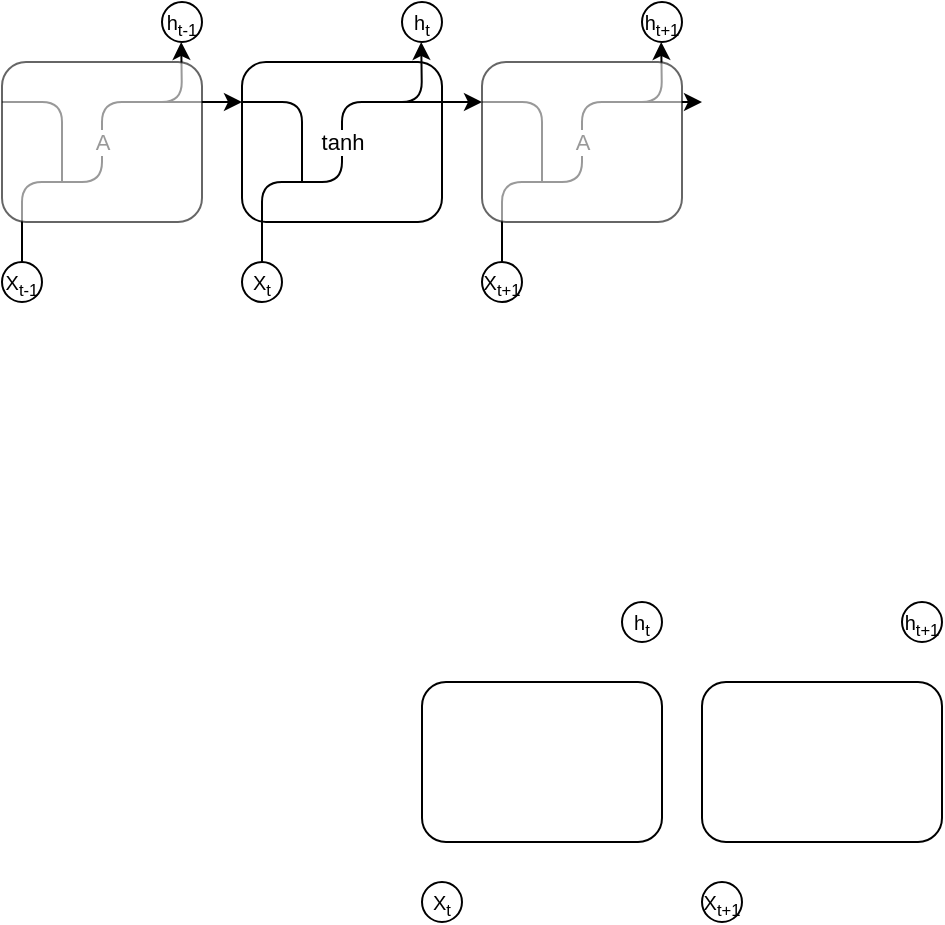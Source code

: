 <mxfile version="24.4.11" type="github">
  <diagram name="第 1 页" id="orEF4y-qbhwABTCdEqji">
    <mxGraphModel dx="659" dy="349" grid="1" gridSize="10" guides="1" tooltips="1" connect="1" arrows="1" fold="1" page="1" pageScale="1" pageWidth="827" pageHeight="1169" math="0" shadow="0">
      <root>
        <mxCell id="0" />
        <mxCell id="1" parent="0" />
        <mxCell id="CypTaMBvUHZM8Jd75lHG-2" value="" style="rounded=1;whiteSpace=wrap;html=1;fillColor=none;" vertex="1" parent="1">
          <mxGeometry x="370" y="390" width="120" height="80" as="geometry" />
        </mxCell>
        <mxCell id="CypTaMBvUHZM8Jd75lHG-3" value="" style="rounded=1;whiteSpace=wrap;html=1;fillColor=none;" vertex="1" parent="1">
          <mxGeometry x="510" y="390" width="120" height="80" as="geometry" />
        </mxCell>
        <mxCell id="CypTaMBvUHZM8Jd75lHG-10" value="" style="endArrow=classic;html=1;rounded=1;fillColor=none;curved=0;entryX=0;entryY=0.25;entryDx=0;entryDy=0;" edge="1" parent="1" target="CypTaMBvUHZM8Jd75lHG-29">
          <mxGeometry width="50" height="50" relative="1" as="geometry">
            <mxPoint x="170" y="180" as="sourcePoint" />
            <mxPoint x="270" y="100" as="targetPoint" />
            <Array as="points">
              <mxPoint x="170" y="140" />
              <mxPoint x="210" y="140" />
              <mxPoint x="210" y="100" />
            </Array>
          </mxGeometry>
        </mxCell>
        <mxCell id="CypTaMBvUHZM8Jd75lHG-13" value="A" style="edgeLabel;html=1;align=center;verticalAlign=middle;resizable=0;points=[];" vertex="1" connectable="0" parent="CypTaMBvUHZM8Jd75lHG-10">
          <mxGeometry x="-0.076" relative="1" as="geometry">
            <mxPoint y="-12" as="offset" />
          </mxGeometry>
        </mxCell>
        <mxCell id="CypTaMBvUHZM8Jd75lHG-4" value="&lt;font style=&quot;font-size: 10px;&quot;&gt;X&lt;sub&gt;t-1&lt;/sub&gt;&lt;/font&gt;" style="ellipse;whiteSpace=wrap;html=1;aspect=fixed;" vertex="1" parent="1">
          <mxGeometry x="160" y="180" width="20" height="20" as="geometry" />
        </mxCell>
        <mxCell id="CypTaMBvUHZM8Jd75lHG-5" value="&lt;font style=&quot;font-size: 10px;&quot;&gt;h&lt;sub&gt;t-1&lt;/sub&gt;&lt;/font&gt;" style="ellipse;whiteSpace=wrap;html=1;aspect=fixed;" vertex="1" parent="1">
          <mxGeometry x="240" y="50" width="20" height="20" as="geometry" />
        </mxCell>
        <mxCell id="CypTaMBvUHZM8Jd75lHG-6" value="&lt;font style=&quot;font-size: 10px;&quot;&gt;h&lt;sub&gt;t&lt;/sub&gt;&lt;/font&gt;" style="ellipse;whiteSpace=wrap;html=1;aspect=fixed;" vertex="1" parent="1">
          <mxGeometry x="470" y="350" width="20" height="20" as="geometry" />
        </mxCell>
        <mxCell id="CypTaMBvUHZM8Jd75lHG-7" value="&lt;font style=&quot;font-size: 10px;&quot;&gt;X&lt;sub&gt;t&lt;/sub&gt;&lt;/font&gt;" style="ellipse;whiteSpace=wrap;html=1;aspect=fixed;" vertex="1" parent="1">
          <mxGeometry x="370" y="490" width="20" height="20" as="geometry" />
        </mxCell>
        <mxCell id="CypTaMBvUHZM8Jd75lHG-8" value="&lt;font style=&quot;font-size: 10px;&quot;&gt;X&lt;sub&gt;t+1&lt;/sub&gt;&lt;/font&gt;" style="ellipse;whiteSpace=wrap;html=1;aspect=fixed;" vertex="1" parent="1">
          <mxGeometry x="510" y="490" width="20" height="20" as="geometry" />
        </mxCell>
        <mxCell id="CypTaMBvUHZM8Jd75lHG-9" value="&lt;font style=&quot;font-size: 10px;&quot;&gt;h&lt;sub&gt;t+1&lt;/sub&gt;&lt;/font&gt;" style="ellipse;whiteSpace=wrap;html=1;aspect=fixed;" vertex="1" parent="1">
          <mxGeometry x="610" y="350" width="20" height="20" as="geometry" />
        </mxCell>
        <mxCell id="CypTaMBvUHZM8Jd75lHG-11" value="" style="endArrow=none;html=1;rounded=1;exitX=0.016;exitY=0.276;exitDx=0;exitDy=0;exitPerimeter=0;curved=0;" edge="1" parent="1">
          <mxGeometry width="50" height="50" relative="1" as="geometry">
            <mxPoint x="160.0" y="100.0" as="sourcePoint" />
            <mxPoint x="190" y="140" as="targetPoint" />
            <Array as="points">
              <mxPoint x="190" y="100" />
            </Array>
          </mxGeometry>
        </mxCell>
        <mxCell id="CypTaMBvUHZM8Jd75lHG-14" value="" style="endArrow=classic;html=1;rounded=1;curved=0;" edge="1" parent="1">
          <mxGeometry width="50" height="50" relative="1" as="geometry">
            <mxPoint x="220" y="100" as="sourcePoint" />
            <mxPoint x="249.6" y="70" as="targetPoint" />
            <Array as="points">
              <mxPoint x="250" y="100" />
            </Array>
          </mxGeometry>
        </mxCell>
        <mxCell id="CypTaMBvUHZM8Jd75lHG-29" value="" style="rounded=1;whiteSpace=wrap;html=1;fillColor=none;" vertex="1" parent="1">
          <mxGeometry x="280" y="80" width="100" height="80" as="geometry" />
        </mxCell>
        <mxCell id="CypTaMBvUHZM8Jd75lHG-30" value="" style="endArrow=classic;html=1;rounded=1;fillColor=none;curved=0;entryX=0;entryY=0.25;entryDx=0;entryDy=0;" edge="1" parent="1" target="CypTaMBvUHZM8Jd75lHG-36">
          <mxGeometry width="50" height="50" relative="1" as="geometry">
            <mxPoint x="290" y="180" as="sourcePoint" />
            <mxPoint x="390" y="100" as="targetPoint" />
            <Array as="points">
              <mxPoint x="290" y="140" />
              <mxPoint x="330" y="140" />
              <mxPoint x="330" y="100" />
            </Array>
          </mxGeometry>
        </mxCell>
        <mxCell id="CypTaMBvUHZM8Jd75lHG-31" value="tanh" style="edgeLabel;html=1;align=center;verticalAlign=middle;resizable=0;points=[];" vertex="1" connectable="0" parent="CypTaMBvUHZM8Jd75lHG-30">
          <mxGeometry x="-0.076" relative="1" as="geometry">
            <mxPoint y="-12" as="offset" />
          </mxGeometry>
        </mxCell>
        <mxCell id="CypTaMBvUHZM8Jd75lHG-32" value="&lt;font style=&quot;font-size: 10px;&quot;&gt;X&lt;sub&gt;t&lt;/sub&gt;&lt;/font&gt;" style="ellipse;whiteSpace=wrap;html=1;aspect=fixed;" vertex="1" parent="1">
          <mxGeometry x="280" y="180" width="20" height="20" as="geometry" />
        </mxCell>
        <mxCell id="CypTaMBvUHZM8Jd75lHG-33" value="&lt;font style=&quot;font-size: 10px;&quot;&gt;h&lt;sub&gt;t&lt;/sub&gt;&lt;/font&gt;" style="ellipse;whiteSpace=wrap;html=1;aspect=fixed;" vertex="1" parent="1">
          <mxGeometry x="360" y="50" width="20" height="20" as="geometry" />
        </mxCell>
        <mxCell id="CypTaMBvUHZM8Jd75lHG-34" value="" style="endArrow=none;html=1;rounded=1;exitX=0.016;exitY=0.276;exitDx=0;exitDy=0;exitPerimeter=0;curved=0;" edge="1" parent="1">
          <mxGeometry width="50" height="50" relative="1" as="geometry">
            <mxPoint x="280.0" y="100" as="sourcePoint" />
            <mxPoint x="310" y="140" as="targetPoint" />
            <Array as="points">
              <mxPoint x="310" y="100" />
            </Array>
          </mxGeometry>
        </mxCell>
        <mxCell id="CypTaMBvUHZM8Jd75lHG-35" value="" style="endArrow=classic;html=1;rounded=1;curved=0;" edge="1" parent="1">
          <mxGeometry width="50" height="50" relative="1" as="geometry">
            <mxPoint x="340" y="100" as="sourcePoint" />
            <mxPoint x="369.6" y="70" as="targetPoint" />
            <Array as="points">
              <mxPoint x="370" y="100" />
            </Array>
          </mxGeometry>
        </mxCell>
        <mxCell id="CypTaMBvUHZM8Jd75lHG-37" value="" style="endArrow=classic;html=1;rounded=1;fillColor=none;curved=0;" edge="1" parent="1">
          <mxGeometry width="50" height="50" relative="1" as="geometry">
            <mxPoint x="410" y="180" as="sourcePoint" />
            <mxPoint x="510" y="100" as="targetPoint" />
            <Array as="points">
              <mxPoint x="410" y="140" />
              <mxPoint x="450" y="140" />
              <mxPoint x="450" y="100" />
            </Array>
          </mxGeometry>
        </mxCell>
        <mxCell id="CypTaMBvUHZM8Jd75lHG-38" value="A" style="edgeLabel;html=1;align=center;verticalAlign=middle;resizable=0;points=[];" vertex="1" connectable="0" parent="CypTaMBvUHZM8Jd75lHG-37">
          <mxGeometry x="-0.076" relative="1" as="geometry">
            <mxPoint y="-17" as="offset" />
          </mxGeometry>
        </mxCell>
        <mxCell id="CypTaMBvUHZM8Jd75lHG-39" value="&lt;font style=&quot;font-size: 10px;&quot;&gt;X&lt;sub&gt;t+1&lt;/sub&gt;&lt;/font&gt;" style="ellipse;whiteSpace=wrap;html=1;aspect=fixed;" vertex="1" parent="1">
          <mxGeometry x="400" y="180" width="20" height="20" as="geometry" />
        </mxCell>
        <mxCell id="CypTaMBvUHZM8Jd75lHG-40" value="&lt;font style=&quot;font-size: 10px;&quot;&gt;h&lt;sub&gt;t+1&lt;/sub&gt;&lt;/font&gt;" style="ellipse;whiteSpace=wrap;html=1;aspect=fixed;" vertex="1" parent="1">
          <mxGeometry x="480" y="50" width="20" height="20" as="geometry" />
        </mxCell>
        <mxCell id="CypTaMBvUHZM8Jd75lHG-41" value="" style="endArrow=none;html=1;rounded=1;exitX=0.016;exitY=0.276;exitDx=0;exitDy=0;exitPerimeter=0;curved=0;" edge="1" parent="1">
          <mxGeometry width="50" height="50" relative="1" as="geometry">
            <mxPoint x="400.0" y="100" as="sourcePoint" />
            <mxPoint x="430" y="140" as="targetPoint" />
            <Array as="points">
              <mxPoint x="430" y="100" />
            </Array>
          </mxGeometry>
        </mxCell>
        <mxCell id="CypTaMBvUHZM8Jd75lHG-42" value="" style="endArrow=classic;html=1;rounded=1;curved=0;" edge="1" parent="1">
          <mxGeometry width="50" height="50" relative="1" as="geometry">
            <mxPoint x="460" y="100" as="sourcePoint" />
            <mxPoint x="489.6" y="70" as="targetPoint" />
            <Array as="points">
              <mxPoint x="490" y="100" />
            </Array>
          </mxGeometry>
        </mxCell>
        <mxCell id="CypTaMBvUHZM8Jd75lHG-1" value="" style="rounded=1;whiteSpace=wrap;html=1;opacity=60;" vertex="1" parent="1">
          <mxGeometry x="160" y="80" width="100" height="80" as="geometry" />
        </mxCell>
        <mxCell id="CypTaMBvUHZM8Jd75lHG-36" value="" style="rounded=1;whiteSpace=wrap;html=1;opacity=60;" vertex="1" parent="1">
          <mxGeometry x="400" y="80" width="100" height="80" as="geometry" />
        </mxCell>
      </root>
    </mxGraphModel>
  </diagram>
</mxfile>
